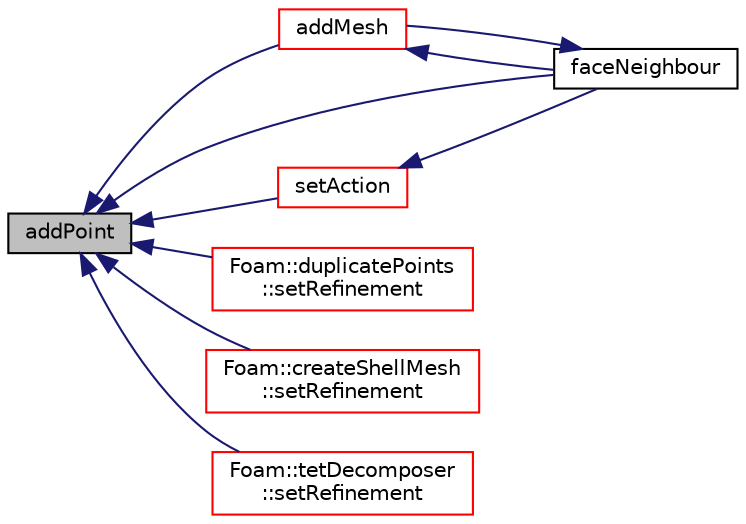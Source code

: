 digraph "addPoint"
{
  bgcolor="transparent";
  edge [fontname="Helvetica",fontsize="10",labelfontname="Helvetica",labelfontsize="10"];
  node [fontname="Helvetica",fontsize="10",shape=record];
  rankdir="LR";
  Node1597 [label="addPoint",height=0.2,width=0.4,color="black", fillcolor="grey75", style="filled", fontcolor="black"];
  Node1597 -> Node1598 [dir="back",color="midnightblue",fontsize="10",style="solid",fontname="Helvetica"];
  Node1598 [label="addMesh",height=0.2,width=0.4,color="red",URL="$a22449.html#a1f97630a2e6369203b99c1d1d1c3cff3",tooltip="Add all points/faces/cells of mesh. Additional offset for patch. "];
  Node1598 -> Node1600 [dir="back",color="midnightblue",fontsize="10",style="solid",fontname="Helvetica"];
  Node1600 [label="faceNeighbour",height=0.2,width=0.4,color="black",URL="$a22449.html#ac0226836c6afb225e82b34f85b7c5d2c"];
  Node1600 -> Node1598 [dir="back",color="midnightblue",fontsize="10",style="solid",fontname="Helvetica"];
  Node1597 -> Node1600 [dir="back",color="midnightblue",fontsize="10",style="solid",fontname="Helvetica"];
  Node1597 -> Node1602 [dir="back",color="midnightblue",fontsize="10",style="solid",fontname="Helvetica"];
  Node1602 [label="setAction",height=0.2,width=0.4,color="red",URL="$a22449.html#a40a23962b792d24f4cb999f5b55aece2",tooltip="For compatibility with polyTopoChange: set topological action. "];
  Node1602 -> Node1600 [dir="back",color="midnightblue",fontsize="10",style="solid",fontname="Helvetica"];
  Node1597 -> Node1700 [dir="back",color="midnightblue",fontsize="10",style="solid",fontname="Helvetica"];
  Node1700 [label="Foam::duplicatePoints\l::setRefinement",height=0.2,width=0.4,color="red",URL="$a22397.html#a159a54964aa4001ff24e9fb05834750a",tooltip="Play commands into polyTopoChange to duplicate points. Gets. "];
  Node1597 -> Node1704 [dir="back",color="midnightblue",fontsize="10",style="solid",fontname="Helvetica"];
  Node1704 [label="Foam::createShellMesh\l::setRefinement",height=0.2,width=0.4,color="red",URL="$a22181.html#aef7bf7bc4511c879d54f2bbd3c76729a",tooltip="Play commands into polyTopoChange to create layer mesh. "];
  Node1597 -> Node1709 [dir="back",color="midnightblue",fontsize="10",style="solid",fontname="Helvetica"];
  Node1709 [label="Foam::tetDecomposer\l::setRefinement",height=0.2,width=0.4,color="red",URL="$a22489.html#aeb1123afb6f39d7eb332698e53fc5610",tooltip="Insert all changes into meshMod to convert the polyMesh into. "];
}

